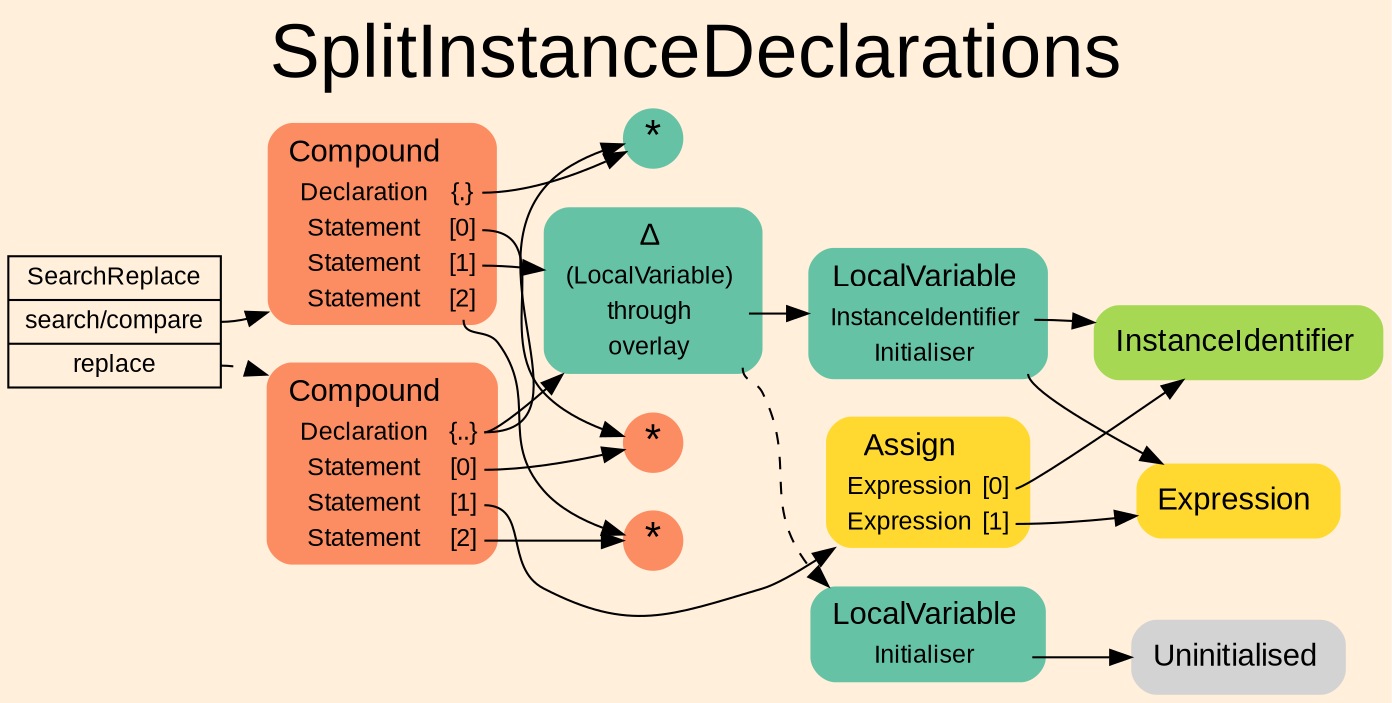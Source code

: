 digraph "SplitInstanceDeclarations" {
label = "SplitInstanceDeclarations"
labelloc = t
fontsize = "36"
graph [
    rankdir = "LR"
    ranksep = 0.3
    bgcolor = antiquewhite1
    color = black
    fontcolor = black
    fontname = "Arial"
];
node [
    fontname = "Arial"
];
edge [
    fontname = "Arial"
];

// -------------------- transformation figure --------------------
"CR#B-4-34" [
    // -------- block CR#B-4-34 ----------
    shape = "record"
    fillcolor = antiquewhite1
    label = "<fixed> SearchReplace | <port0> search/compare | <port1> replace"
    style = "filled"
    fontsize = "12"
    color = black
    fontcolor = black
];

"#B-2-763" [
    // -------- block #B-2-763 ----------
    shape = "plaintext"
    fillcolor = "/set28/2"
    label = <<TABLE BORDER="0" CELLBORDER="0" CELLSPACING="0">
     <TR><TD><FONT POINT-SIZE="15.0">Compound</FONT></TD><TD></TD></TR>
     <TR><TD>Declaration</TD><TD PORT="port0">{.}</TD></TR>
     <TR><TD>Statement</TD><TD PORT="port1">[0]</TD></TR>
     <TR><TD>Statement</TD><TD PORT="port2">[1]</TD></TR>
     <TR><TD>Statement</TD><TD PORT="port3">[2]</TD></TR>
    </TABLE>>
    style = "rounded,filled"
    fontsize = "12"
];

"#B-2-768" [
    // -------- block #B-2-768 ----------
    shape = "circle"
    fillcolor = "/set28/1"
    label = <*>
    style = "filled"
    fontsize = "20"
    penwidth = 0.0
    fixedsize = true
    width = 0.4
    height = 0.4
];

"#B-2-769" [
    // -------- block #B-2-769 ----------
    shape = "circle"
    fillcolor = "/set28/2"
    label = <*>
    style = "filled"
    fontsize = "20"
    penwidth = 0.0
    fixedsize = true
    width = 0.4
    height = 0.4
];

"#B-2-765" [
    // -------- block #B-2-765 ----------
    shape = "plaintext"
    fillcolor = "/set28/1"
    label = <<TABLE BORDER="0" CELLBORDER="0" CELLSPACING="0">
     <TR><TD><FONT POINT-SIZE="15.0">Δ</FONT></TD><TD></TD></TR>
     <TR><TD>(LocalVariable)</TD><TD PORT="port0"></TD></TR>
     <TR><TD>through</TD><TD PORT="port1"></TD></TR>
     <TR><TD>overlay</TD><TD PORT="port2"></TD></TR>
    </TABLE>>
    style = "rounded,filled"
    fontsize = "12"
];

"#B-2-764" [
    // -------- block #B-2-764 ----------
    shape = "plaintext"
    fillcolor = "/set28/1"
    label = <<TABLE BORDER="0" CELLBORDER="0" CELLSPACING="0">
     <TR><TD><FONT POINT-SIZE="15.0">LocalVariable</FONT></TD><TD></TD></TR>
     <TR><TD>InstanceIdentifier</TD><TD PORT="port0"></TD></TR>
     <TR><TD>Initialiser</TD><TD PORT="port1"></TD></TR>
    </TABLE>>
    style = "rounded,filled"
    fontsize = "12"
];

"#B-2-766" [
    // -------- block #B-2-766 ----------
    shape = "plaintext"
    fillcolor = "/set28/5"
    label = <<TABLE BORDER="0" CELLBORDER="0" CELLSPACING="0">
     <TR><TD><FONT POINT-SIZE="15.0">InstanceIdentifier</FONT></TD><TD></TD></TR>
    </TABLE>>
    style = "rounded,filled"
    fontsize = "12"
];

"#B-2-767" [
    // -------- block #B-2-767 ----------
    shape = "plaintext"
    fillcolor = "/set28/6"
    label = <<TABLE BORDER="0" CELLBORDER="0" CELLSPACING="0">
     <TR><TD><FONT POINT-SIZE="15.0">Expression</FONT></TD><TD></TD></TR>
    </TABLE>>
    style = "rounded,filled"
    fontsize = "12"
];

"#B-2-772" [
    // -------- block #B-2-772 ----------
    shape = "plaintext"
    fillcolor = "/set28/1"
    label = <<TABLE BORDER="0" CELLBORDER="0" CELLSPACING="0">
     <TR><TD><FONT POINT-SIZE="15.0">LocalVariable</FONT></TD><TD></TD></TR>
     <TR><TD>Initialiser</TD><TD PORT="port0"></TD></TR>
    </TABLE>>
    style = "rounded,filled"
    fontsize = "12"
];

"#B-2-773" [
    // -------- block #B-2-773 ----------
    shape = "plaintext"
    label = <<TABLE BORDER="0" CELLBORDER="0" CELLSPACING="0">
     <TR><TD><FONT POINT-SIZE="15.0">Uninitialised</FONT></TD><TD></TD></TR>
    </TABLE>>
    style = "rounded,filled"
    fontsize = "12"
];

"#B-2-770" [
    // -------- block #B-2-770 ----------
    shape = "circle"
    fillcolor = "/set28/2"
    label = <*>
    style = "filled"
    fontsize = "20"
    penwidth = 0.0
    fixedsize = true
    width = 0.4
    height = 0.4
];

"#B-2-771" [
    // -------- block #B-2-771 ----------
    shape = "plaintext"
    fillcolor = "/set28/2"
    label = <<TABLE BORDER="0" CELLBORDER="0" CELLSPACING="0">
     <TR><TD><FONT POINT-SIZE="15.0">Compound</FONT></TD><TD></TD></TR>
     <TR><TD>Declaration</TD><TD PORT="port0">{..}</TD></TR>
     <TR><TD>Statement</TD><TD PORT="port1">[0]</TD></TR>
     <TR><TD>Statement</TD><TD PORT="port2">[1]</TD></TR>
     <TR><TD>Statement</TD><TD PORT="port3">[2]</TD></TR>
    </TABLE>>
    style = "rounded,filled"
    fontsize = "12"
];

"#B-2-774" [
    // -------- block #B-2-774 ----------
    shape = "plaintext"
    fillcolor = "/set28/6"
    label = <<TABLE BORDER="0" CELLBORDER="0" CELLSPACING="0">
     <TR><TD><FONT POINT-SIZE="15.0">Assign</FONT></TD><TD></TD></TR>
     <TR><TD>Expression</TD><TD PORT="port0">[0]</TD></TR>
     <TR><TD>Expression</TD><TD PORT="port1">[1]</TD></TR>
    </TABLE>>
    style = "rounded,filled"
    fontsize = "12"
];

"CR#B-4-34":port0 -> "#B-2-763" [
    color = black
    fontcolor = black
];

"CR#B-4-34":port1 -> "#B-2-771" [
    style="dashed"
    color = black
    fontcolor = black
];

"#B-2-763":port0 -> "#B-2-768" [
    color = black
    fontcolor = black
];

"#B-2-763":port1 -> "#B-2-769" [
    color = black
    fontcolor = black
];

"#B-2-763":port2 -> "#B-2-765" [
    color = black
    fontcolor = black
];

"#B-2-763":port3 -> "#B-2-770" [
    color = black
    fontcolor = black
];

"#B-2-765":port1 -> "#B-2-764" [
    color = black
    fontcolor = black
];

"#B-2-765":port2 -> "#B-2-772" [
    style="dashed"
    color = black
    fontcolor = black
];

"#B-2-764":port0 -> "#B-2-766" [
    color = black
    fontcolor = black
];

"#B-2-764":port1 -> "#B-2-767" [
    color = black
    fontcolor = black
];

"#B-2-772":port0 -> "#B-2-773" [
    color = black
    fontcolor = black
];

"#B-2-771":port0 -> "#B-2-765" [
    color = black
    fontcolor = black
];

"#B-2-771":port0 -> "#B-2-768" [
    color = black
    fontcolor = black
];

"#B-2-771":port1 -> "#B-2-769" [
    color = black
    fontcolor = black
];

"#B-2-771":port2 -> "#B-2-774" [
    color = black
    fontcolor = black
];

"#B-2-771":port3 -> "#B-2-770" [
    color = black
    fontcolor = black
];

"#B-2-774":port0 -> "#B-2-766" [
    color = black
    fontcolor = black
];

"#B-2-774":port1 -> "#B-2-767" [
    color = black
    fontcolor = black
];


}

